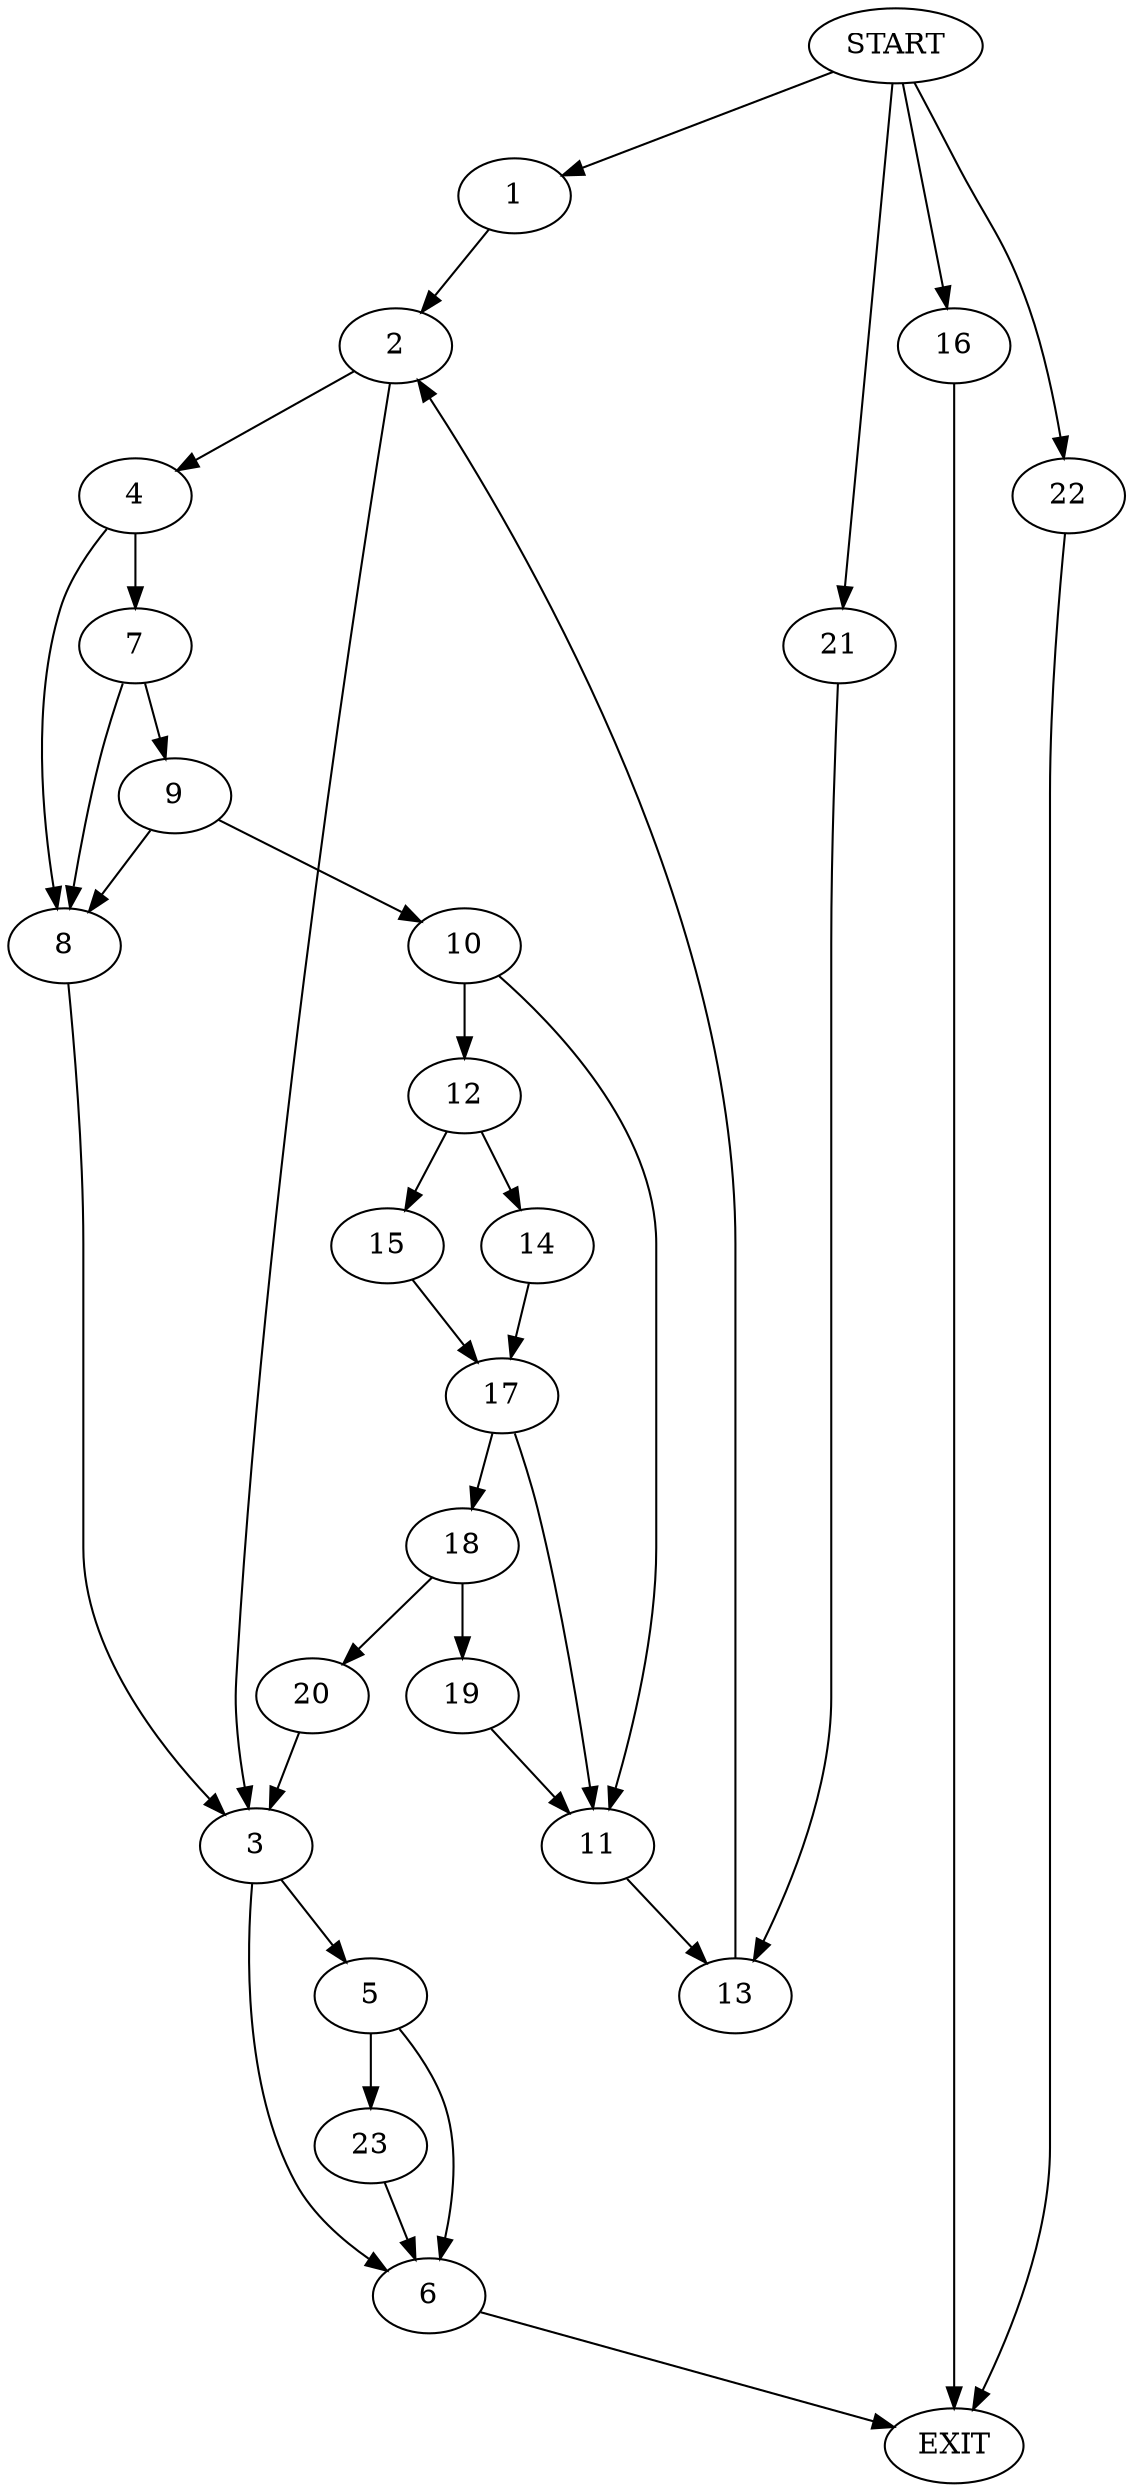 digraph {
0 [label="START"]
24 [label="EXIT"]
0 -> 1
1 -> 2
2 -> 3
2 -> 4
3 -> 5
3 -> 6
4 -> 7
4 -> 8
7 -> 8
7 -> 9
8 -> 3
9 -> 10
9 -> 8
10 -> 11
10 -> 12
11 -> 13
12 -> 14
12 -> 15
0 -> 16
16 -> 24
14 -> 17
15 -> 17
17 -> 11
17 -> 18
18 -> 19
18 -> 20
20 -> 3
19 -> 11
13 -> 2
0 -> 21
21 -> 13
0 -> 22
22 -> 24
6 -> 24
5 -> 23
5 -> 6
23 -> 6
}

